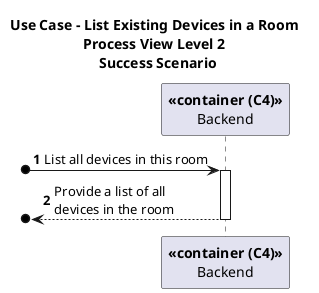 @startuml

title Use Case - List Existing Devices in a Room \nProcess View Level 2 \n Success Scenario
/'
As a Room Owner [or Power User, or Administrator], I want to get a list of all
devices in a room.
'/
autonumber

participant "**<<container (C4)>>**\nBackend" as BE


[o-> BE: List all devices in this room
activate BE
[o<-- BE: Provide a list of all \ndevices in the room
deactivate BE


@enduml
